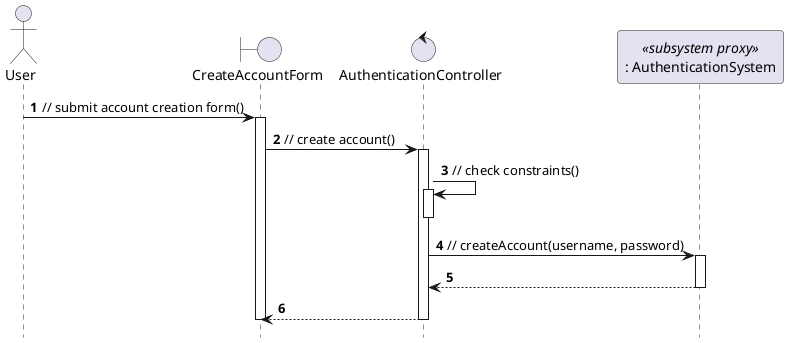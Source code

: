 @startuml

autoactivate on
hide footbox

actor User as user
boundary CreateAccountForm as form
control AuthenticationController as ctl

participant ": AuthenticationSystem" as subsys <<subsystem proxy>>

autonumber

user -> form : // submit account creation form()
form -> ctl : // create account()
ctl -> ctl : // check constraints()
deactivate ctl
ctl -> subsys : // createAccount(username, password)
subsys --> ctl
ctl --> form
deactivate form

@enduml
